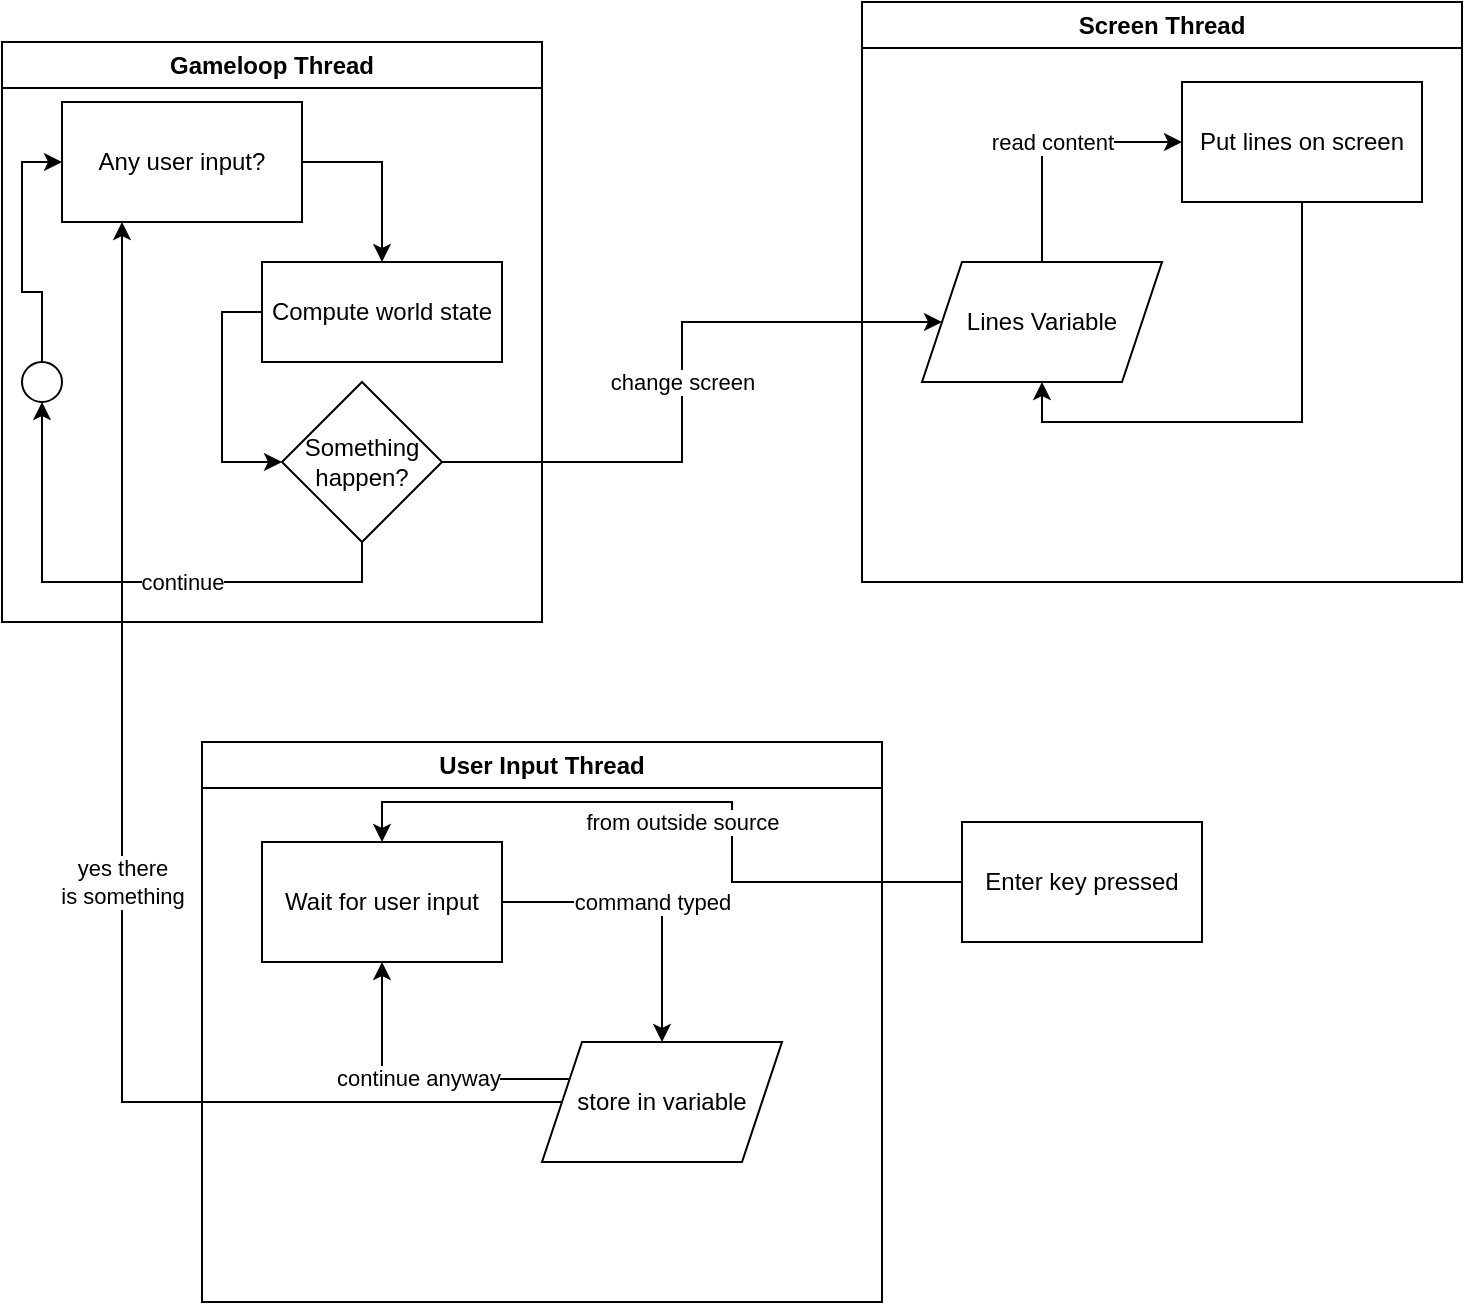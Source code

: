 <mxfile version="25.0.3">
  <diagram name="Page-1" id="uQ412hP8ozH6b2eArmoc">
    <mxGraphModel dx="1434" dy="744" grid="1" gridSize="10" guides="1" tooltips="1" connect="1" arrows="1" fold="1" page="1" pageScale="1" pageWidth="850" pageHeight="1100" math="0" shadow="0">
      <root>
        <mxCell id="0" />
        <mxCell id="1" parent="0" />
        <mxCell id="KL8ZSmyPMfXo3lmnJ6t_-9" value="Gameloop Thread" style="swimlane;whiteSpace=wrap;html=1;" vertex="1" parent="1">
          <mxGeometry x="30" y="30" width="270" height="290" as="geometry" />
        </mxCell>
        <mxCell id="KL8ZSmyPMfXo3lmnJ6t_-28" style="edgeStyle=orthogonalEdgeStyle;rounded=0;orthogonalLoop=1;jettySize=auto;html=1;exitX=0;exitY=0.5;exitDx=0;exitDy=0;entryX=0;entryY=0.5;entryDx=0;entryDy=0;" edge="1" parent="KL8ZSmyPMfXo3lmnJ6t_-9" source="KL8ZSmyPMfXo3lmnJ6t_-1" target="KL8ZSmyPMfXo3lmnJ6t_-6">
          <mxGeometry relative="1" as="geometry" />
        </mxCell>
        <mxCell id="KL8ZSmyPMfXo3lmnJ6t_-1" value="Compute world state" style="rounded=0;whiteSpace=wrap;html=1;" vertex="1" parent="KL8ZSmyPMfXo3lmnJ6t_-9">
          <mxGeometry x="130" y="110" width="120" height="50" as="geometry" />
        </mxCell>
        <mxCell id="KL8ZSmyPMfXo3lmnJ6t_-31" style="edgeStyle=orthogonalEdgeStyle;rounded=0;orthogonalLoop=1;jettySize=auto;html=1;exitX=0.5;exitY=0;exitDx=0;exitDy=0;entryX=0;entryY=0.5;entryDx=0;entryDy=0;" edge="1" parent="KL8ZSmyPMfXo3lmnJ6t_-9" source="KL8ZSmyPMfXo3lmnJ6t_-3" target="KL8ZSmyPMfXo3lmnJ6t_-26">
          <mxGeometry relative="1" as="geometry" />
        </mxCell>
        <mxCell id="KL8ZSmyPMfXo3lmnJ6t_-3" value="" style="ellipse;whiteSpace=wrap;html=1;aspect=fixed;" vertex="1" parent="KL8ZSmyPMfXo3lmnJ6t_-9">
          <mxGeometry x="10" y="160" width="20" height="20" as="geometry" />
        </mxCell>
        <mxCell id="KL8ZSmyPMfXo3lmnJ6t_-8" value="continue" style="edgeStyle=orthogonalEdgeStyle;rounded=0;orthogonalLoop=1;jettySize=auto;html=1;exitX=0.5;exitY=1;exitDx=0;exitDy=0;entryX=0.5;entryY=1;entryDx=0;entryDy=0;" edge="1" parent="KL8ZSmyPMfXo3lmnJ6t_-9" source="KL8ZSmyPMfXo3lmnJ6t_-6" target="KL8ZSmyPMfXo3lmnJ6t_-3">
          <mxGeometry x="-0.185" relative="1" as="geometry">
            <mxPoint as="offset" />
          </mxGeometry>
        </mxCell>
        <mxCell id="KL8ZSmyPMfXo3lmnJ6t_-6" value="Something happen?" style="rhombus;whiteSpace=wrap;html=1;" vertex="1" parent="KL8ZSmyPMfXo3lmnJ6t_-9">
          <mxGeometry x="140" y="170" width="80" height="80" as="geometry" />
        </mxCell>
        <mxCell id="KL8ZSmyPMfXo3lmnJ6t_-32" style="edgeStyle=orthogonalEdgeStyle;rounded=0;orthogonalLoop=1;jettySize=auto;html=1;exitX=1;exitY=0.5;exitDx=0;exitDy=0;entryX=0.5;entryY=0;entryDx=0;entryDy=0;" edge="1" parent="KL8ZSmyPMfXo3lmnJ6t_-9" source="KL8ZSmyPMfXo3lmnJ6t_-26" target="KL8ZSmyPMfXo3lmnJ6t_-1">
          <mxGeometry relative="1" as="geometry" />
        </mxCell>
        <mxCell id="KL8ZSmyPMfXo3lmnJ6t_-26" value="Any user input?" style="rounded=0;whiteSpace=wrap;html=1;" vertex="1" parent="KL8ZSmyPMfXo3lmnJ6t_-9">
          <mxGeometry x="30" y="30" width="120" height="60" as="geometry" />
        </mxCell>
        <mxCell id="KL8ZSmyPMfXo3lmnJ6t_-11" value="Screen Thread" style="swimlane;whiteSpace=wrap;html=1;" vertex="1" parent="1">
          <mxGeometry x="460" y="10" width="300" height="290" as="geometry" />
        </mxCell>
        <mxCell id="KL8ZSmyPMfXo3lmnJ6t_-17" style="edgeStyle=orthogonalEdgeStyle;rounded=0;orthogonalLoop=1;jettySize=auto;html=1;exitX=0.5;exitY=1;exitDx=0;exitDy=0;entryX=0.5;entryY=1;entryDx=0;entryDy=0;" edge="1" parent="KL8ZSmyPMfXo3lmnJ6t_-11" source="KL8ZSmyPMfXo3lmnJ6t_-12" target="KL8ZSmyPMfXo3lmnJ6t_-13">
          <mxGeometry relative="1" as="geometry" />
        </mxCell>
        <mxCell id="KL8ZSmyPMfXo3lmnJ6t_-12" value="Put lines on screen" style="rounded=0;whiteSpace=wrap;html=1;" vertex="1" parent="KL8ZSmyPMfXo3lmnJ6t_-11">
          <mxGeometry x="160" y="40" width="120" height="60" as="geometry" />
        </mxCell>
        <mxCell id="KL8ZSmyPMfXo3lmnJ6t_-14" value="read content" style="edgeStyle=orthogonalEdgeStyle;rounded=0;orthogonalLoop=1;jettySize=auto;html=1;exitX=0.5;exitY=0;exitDx=0;exitDy=0;entryX=0;entryY=0.5;entryDx=0;entryDy=0;" edge="1" parent="KL8ZSmyPMfXo3lmnJ6t_-11" source="KL8ZSmyPMfXo3lmnJ6t_-13" target="KL8ZSmyPMfXo3lmnJ6t_-12">
          <mxGeometry relative="1" as="geometry" />
        </mxCell>
        <mxCell id="KL8ZSmyPMfXo3lmnJ6t_-13" value="Lines Variable" style="shape=parallelogram;perimeter=parallelogramPerimeter;whiteSpace=wrap;html=1;fixedSize=1;" vertex="1" parent="KL8ZSmyPMfXo3lmnJ6t_-11">
          <mxGeometry x="30" y="130" width="120" height="60" as="geometry" />
        </mxCell>
        <mxCell id="KL8ZSmyPMfXo3lmnJ6t_-25" value="User Input Thread" style="swimlane;whiteSpace=wrap;html=1;" vertex="1" parent="1">
          <mxGeometry x="130" y="380" width="340" height="280" as="geometry" />
        </mxCell>
        <mxCell id="KL8ZSmyPMfXo3lmnJ6t_-40" value="command typed" style="edgeStyle=orthogonalEdgeStyle;rounded=0;orthogonalLoop=1;jettySize=auto;html=1;exitX=1;exitY=0.5;exitDx=0;exitDy=0;entryX=0.5;entryY=0;entryDx=0;entryDy=0;" edge="1" parent="KL8ZSmyPMfXo3lmnJ6t_-25" source="KL8ZSmyPMfXo3lmnJ6t_-33" target="KL8ZSmyPMfXo3lmnJ6t_-35">
          <mxGeometry relative="1" as="geometry" />
        </mxCell>
        <mxCell id="KL8ZSmyPMfXo3lmnJ6t_-33" value="Wait for user input" style="rounded=0;whiteSpace=wrap;html=1;" vertex="1" parent="KL8ZSmyPMfXo3lmnJ6t_-25">
          <mxGeometry x="30" y="50" width="120" height="60" as="geometry" />
        </mxCell>
        <mxCell id="KL8ZSmyPMfXo3lmnJ6t_-42" value="continue anyway" style="edgeStyle=orthogonalEdgeStyle;rounded=0;orthogonalLoop=1;jettySize=auto;html=1;exitX=0;exitY=0.25;exitDx=0;exitDy=0;entryX=0.5;entryY=1;entryDx=0;entryDy=0;" edge="1" parent="KL8ZSmyPMfXo3lmnJ6t_-25" source="KL8ZSmyPMfXo3lmnJ6t_-35" target="KL8ZSmyPMfXo3lmnJ6t_-33">
          <mxGeometry relative="1" as="geometry" />
        </mxCell>
        <mxCell id="KL8ZSmyPMfXo3lmnJ6t_-35" value="store in variable" style="shape=parallelogram;perimeter=parallelogramPerimeter;whiteSpace=wrap;html=1;fixedSize=1;" vertex="1" parent="KL8ZSmyPMfXo3lmnJ6t_-25">
          <mxGeometry x="170" y="150" width="120" height="60" as="geometry" />
        </mxCell>
        <mxCell id="KL8ZSmyPMfXo3lmnJ6t_-29" value="change screen" style="edgeStyle=orthogonalEdgeStyle;rounded=0;orthogonalLoop=1;jettySize=auto;html=1;exitX=1;exitY=0.5;exitDx=0;exitDy=0;entryX=0;entryY=0.5;entryDx=0;entryDy=0;" edge="1" parent="1" source="KL8ZSmyPMfXo3lmnJ6t_-6" target="KL8ZSmyPMfXo3lmnJ6t_-13">
          <mxGeometry relative="1" as="geometry" />
        </mxCell>
        <mxCell id="KL8ZSmyPMfXo3lmnJ6t_-39" value="from outside source" style="edgeStyle=orthogonalEdgeStyle;rounded=0;orthogonalLoop=1;jettySize=auto;html=1;exitX=0;exitY=0.5;exitDx=0;exitDy=0;entryX=0.5;entryY=0;entryDx=0;entryDy=0;" edge="1" parent="1" source="KL8ZSmyPMfXo3lmnJ6t_-38" target="KL8ZSmyPMfXo3lmnJ6t_-33">
          <mxGeometry x="0.029" y="10" relative="1" as="geometry">
            <mxPoint as="offset" />
          </mxGeometry>
        </mxCell>
        <mxCell id="KL8ZSmyPMfXo3lmnJ6t_-38" value="Enter key pressed" style="rounded=0;whiteSpace=wrap;html=1;" vertex="1" parent="1">
          <mxGeometry x="510" y="420" width="120" height="60" as="geometry" />
        </mxCell>
        <mxCell id="KL8ZSmyPMfXo3lmnJ6t_-41" value="yes there&lt;div&gt;is something&lt;/div&gt;" style="edgeStyle=orthogonalEdgeStyle;rounded=0;orthogonalLoop=1;jettySize=auto;html=1;exitX=0;exitY=0.5;exitDx=0;exitDy=0;entryX=0.25;entryY=1;entryDx=0;entryDy=0;" edge="1" parent="1" source="KL8ZSmyPMfXo3lmnJ6t_-35" target="KL8ZSmyPMfXo3lmnJ6t_-26">
          <mxGeometry relative="1" as="geometry" />
        </mxCell>
      </root>
    </mxGraphModel>
  </diagram>
</mxfile>
